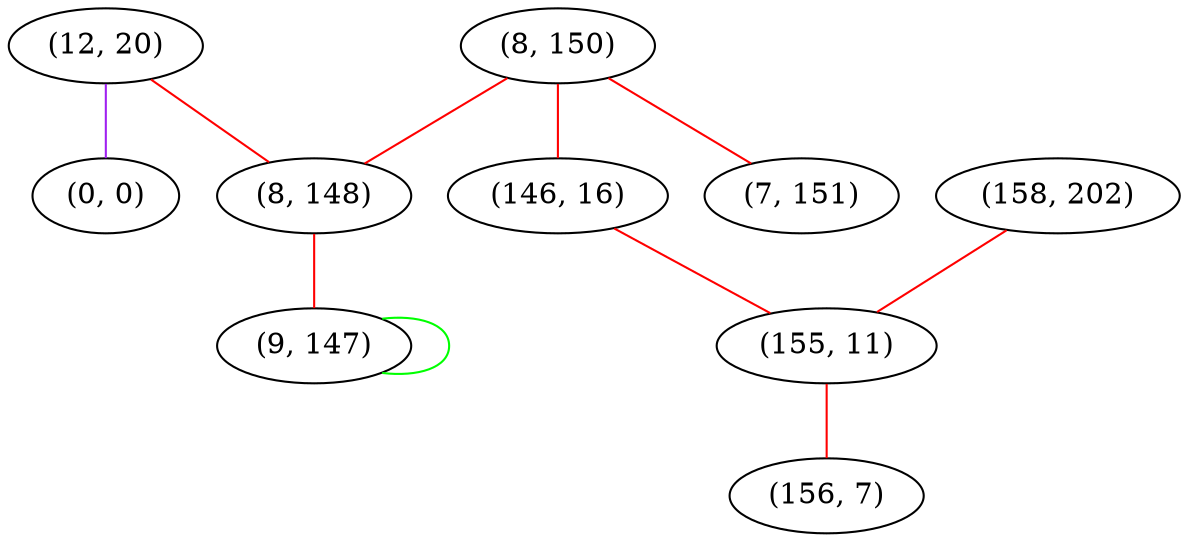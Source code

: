 graph "" {
"(12, 20)";
"(8, 150)";
"(0, 0)";
"(8, 148)";
"(146, 16)";
"(158, 202)";
"(155, 11)";
"(156, 7)";
"(9, 147)";
"(7, 151)";
"(12, 20)" -- "(0, 0)"  [color=purple, key=0, weight=4];
"(12, 20)" -- "(8, 148)"  [color=red, key=0, weight=1];
"(8, 150)" -- "(146, 16)"  [color=red, key=0, weight=1];
"(8, 150)" -- "(7, 151)"  [color=red, key=0, weight=1];
"(8, 150)" -- "(8, 148)"  [color=red, key=0, weight=1];
"(8, 148)" -- "(9, 147)"  [color=red, key=0, weight=1];
"(146, 16)" -- "(155, 11)"  [color=red, key=0, weight=1];
"(158, 202)" -- "(155, 11)"  [color=red, key=0, weight=1];
"(155, 11)" -- "(156, 7)"  [color=red, key=0, weight=1];
"(9, 147)" -- "(9, 147)"  [color=green, key=0, weight=2];
}
